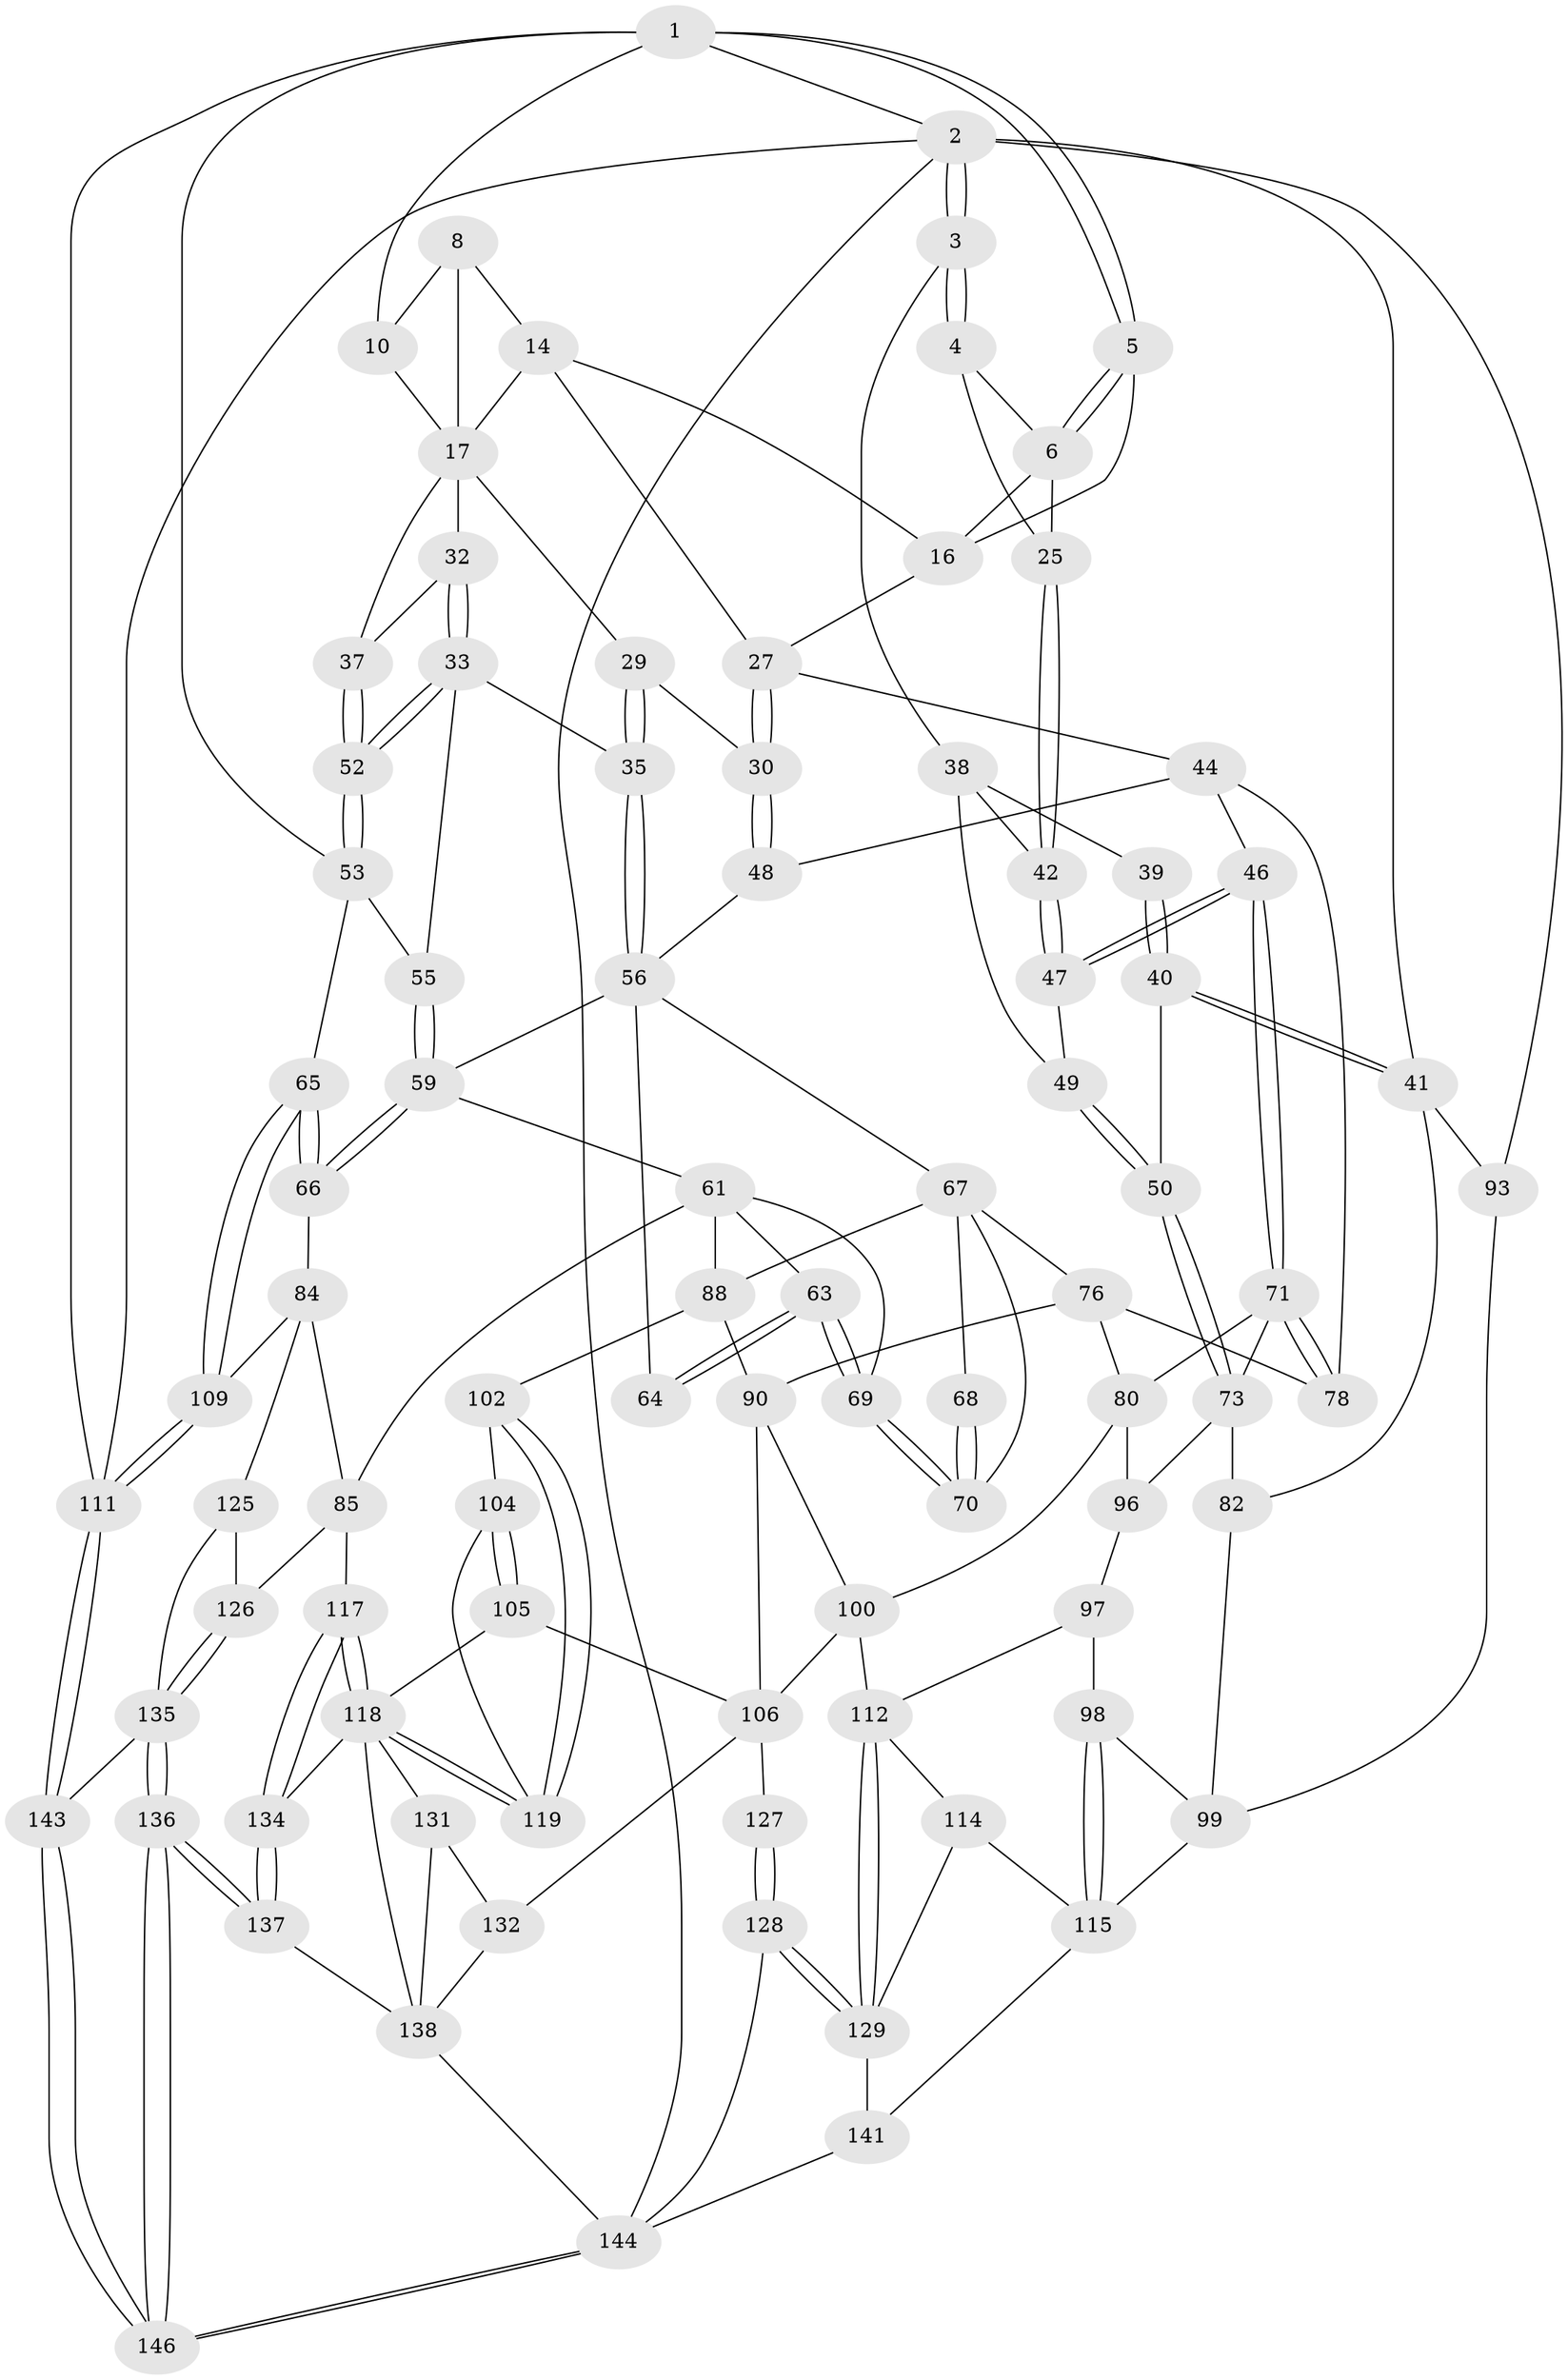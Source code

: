 // original degree distribution, {4: 0.20408163265306123, 5: 0.5578231292517006, 3: 0.027210884353741496, 6: 0.2108843537414966}
// Generated by graph-tools (version 1.1) at 2025/21/03/04/25 18:21:22]
// undirected, 88 vertices, 201 edges
graph export_dot {
graph [start="1"]
  node [color=gray90,style=filled];
  1 [pos="+0.13450521515684186+0",super="+11"];
  2 [pos="+0+0.1199403932080648",super="+94"];
  3 [pos="+0.04835614578232911+0.13625745373949885",super="+24"];
  4 [pos="+0.11244419548154905+0",super="+7"];
  5 [pos="+0.3143389945959993+0",super="+12"];
  6 [pos="+0.31230950587466044+0",super="+20"];
  8 [pos="+0.6142988374960341+0",super="+9+13"];
  10 [pos="+1+0"];
  14 [pos="+0.5811342224687462+0.04364670263003227",super="+15+22"];
  16 [pos="+0.49058919464303363+0.11907268253267747",super="+19"];
  17 [pos="+0.7242434010529964+0.12900939476084558",super="+21+18"];
  25 [pos="+0.2420810933123207+0.2211578410036272"];
  27 [pos="+0.599083997332767+0.2204307029958002",super="+28"];
  29 [pos="+0.6917341796440775+0.3167196088517847"];
  30 [pos="+0.6347771286126772+0.29080379136523055"];
  32 [pos="+0.818818182938828+0.20410826730616474"];
  33 [pos="+0.7796127233691479+0.2964087420685076",super="+34"];
  35 [pos="+0.7119477919342038+0.3318572865916283"];
  37 [pos="+0.9636183511744768+0.2968488441922141"];
  38 [pos="+0.07126134168733471+0.2611640009511224",super="+43"];
  39 [pos="+0.035449879176625475+0.2986396768106546"];
  40 [pos="+0+0.34186924535384505",super="+51"];
  41 [pos="+0+0.342466803011229",super="+83"];
  42 [pos="+0.24050239567549553+0.23207779966767966"];
  44 [pos="+0.44808224496263316+0.39212639706744506",super="+45"];
  46 [pos="+0.34702929285764395+0.42275254018218056"];
  47 [pos="+0.32172851574014627+0.4125827723851657"];
  48 [pos="+0.4570324177002016+0.39572154367737583"];
  49 [pos="+0.1694210132927612+0.4160133735982482"];
  50 [pos="+0.13284737653918038+0.4537023569889373"];
  52 [pos="+0.9913604809324739+0.34572212867806956"];
  53 [pos="+1+0.3533809538906812",super="+54"];
  55 [pos="+0.8589890216221435+0.4120816944041495"];
  56 [pos="+0.7091286830424196+0.35474154986789225",super="+57"];
  59 [pos="+0.8145217132054231+0.5043063607945344",super="+60"];
  61 [pos="+0.7709282104616121+0.5171847392140162",super="+86+62"];
  63 [pos="+0.6488694574516846+0.47054421383291567"];
  64 [pos="+0.645750054714423+0.4638551426029877"];
  65 [pos="+1+0.45177359505535736"];
  66 [pos="+0.9032496301317705+0.5568650769551063"];
  67 [pos="+0.47471713196549664+0.4197778794572044",super="+75"];
  68 [pos="+0.6210010289300172+0.47234910884510284"];
  69 [pos="+0.6354334843476196+0.5630742206651954"];
  70 [pos="+0.5587597238631754+0.5272024362973915"];
  71 [pos="+0.28621578665062153+0.5238312836605091",super="+72"];
  73 [pos="+0.12618376951194846+0.521745635320278",super="+81"];
  76 [pos="+0.4097601591389159+0.5986635190789079",super="+77"];
  78 [pos="+0.38128834240321996+0.5756336144225562"];
  80 [pos="+0.2907065032489671+0.6293540713443856",super="+95"];
  82 [pos="+0.029932406792838463+0.5360343993406654"];
  84 [pos="+0.8810528705187093+0.6324405015984322",super="+110"];
  85 [pos="+0.789967093194383+0.7035682462417965",super="+116"];
  88 [pos="+0.5269337934773677+0.5844778164031044",super="+92+89"];
  90 [pos="+0.43233507193917214+0.6347717751182356",super="+91"];
  93 [pos="+0+0.8604226215195521"];
  96 [pos="+0.14156092856076588+0.5924638380137348"];
  97 [pos="+0.0765770337949611+0.6722037905489796"];
  98 [pos="+0.07453042871401619+0.6740053715670024"];
  99 [pos="+0.004914300957530062+0.7040145902178504",super="+120"];
  100 [pos="+0.2869902553565634+0.7236580348152968",super="+101"];
  102 [pos="+0.6305065067979013+0.6760870756112219",super="+103"];
  104 [pos="+0.5165050047683478+0.7261535441821572"];
  105 [pos="+0.47340233562746276+0.7657631196806953"];
  106 [pos="+0.4712358178257747+0.7659736325389656",super="+130+107"];
  109 [pos="+1+0.7637455355215292"];
  111 [pos="+1+1"];
  112 [pos="+0.2488313238008319+0.7432827880941535",super="+113"];
  114 [pos="+0.17984805204524612+0.7951113523015417"];
  115 [pos="+0.133047868109718+0.8195181961248716",super="+121"];
  117 [pos="+0.7533043662718447+0.811976585492024"];
  118 [pos="+0.6319007894393905+0.7548456188050816",super="+122"];
  119 [pos="+0.620721816255314+0.6953690445099323"];
  125 [pos="+0.9687878835088177+0.8152414326844046"];
  126 [pos="+0.8147384030644795+0.7895849488247322"];
  127 [pos="+0.383021628984949+0.9372818467399036"];
  128 [pos="+0.3678693595306949+0.9562559498695353"];
  129 [pos="+0.33168688368937965+0.9269453925265692",super="+133"];
  131 [pos="+0.5594407179286495+0.8472495317261683"];
  132 [pos="+0.48125000804060664+0.9055991331404596"];
  134 [pos="+0.7437324380154732+0.826849805027165"];
  135 [pos="+0.844915026217459+0.9808468289817996",super="+142"];
  136 [pos="+0.7571525359304031+1"];
  137 [pos="+0.705096538748557+0.9151169383901038"];
  138 [pos="+0.6156872244500429+0.875764819389111",super="+139"];
  141 [pos="+0.15334990508572127+0.9457903279640574"];
  143 [pos="+1+1"];
  144 [pos="+0.6026329016844673+1",super="+145"];
  146 [pos="+0.7525443942998243+1"];
  1 -- 2;
  1 -- 5;
  1 -- 5;
  1 -- 10;
  1 -- 111;
  1 -- 53;
  2 -- 3;
  2 -- 3;
  2 -- 41;
  2 -- 144;
  2 -- 93;
  2 -- 111;
  3 -- 4 [weight=2];
  3 -- 4;
  3 -- 38;
  4 -- 25;
  4 -- 6;
  5 -- 6;
  5 -- 6;
  5 -- 16;
  6 -- 16;
  6 -- 25;
  8 -- 10;
  8 -- 17 [weight=2];
  8 -- 14;
  10 -- 17;
  14 -- 16;
  14 -- 27;
  14 -- 17;
  16 -- 27;
  17 -- 29;
  17 -- 32;
  17 -- 37;
  25 -- 42;
  25 -- 42;
  27 -- 30;
  27 -- 30;
  27 -- 44;
  29 -- 30;
  29 -- 35;
  29 -- 35;
  30 -- 48;
  30 -- 48;
  32 -- 33;
  32 -- 33;
  32 -- 37;
  33 -- 52;
  33 -- 52;
  33 -- 35;
  33 -- 55;
  35 -- 56;
  35 -- 56;
  37 -- 52;
  37 -- 52;
  38 -- 39;
  38 -- 49;
  38 -- 42;
  39 -- 40 [weight=2];
  39 -- 40;
  40 -- 41;
  40 -- 41;
  40 -- 50;
  41 -- 82;
  41 -- 93;
  42 -- 47;
  42 -- 47;
  44 -- 48;
  44 -- 46;
  44 -- 78;
  46 -- 47;
  46 -- 47;
  46 -- 71;
  46 -- 71;
  47 -- 49;
  48 -- 56;
  49 -- 50;
  49 -- 50;
  50 -- 73;
  50 -- 73;
  52 -- 53;
  52 -- 53;
  53 -- 55;
  53 -- 65;
  55 -- 59;
  55 -- 59;
  56 -- 67;
  56 -- 64;
  56 -- 59;
  59 -- 66;
  59 -- 66;
  59 -- 61;
  61 -- 88;
  61 -- 85;
  61 -- 69;
  61 -- 63;
  63 -- 64;
  63 -- 64;
  63 -- 69;
  63 -- 69;
  65 -- 66;
  65 -- 66;
  65 -- 109;
  65 -- 109;
  66 -- 84;
  67 -- 68;
  67 -- 88;
  67 -- 76;
  67 -- 70;
  68 -- 70;
  68 -- 70;
  69 -- 70;
  69 -- 70;
  71 -- 78;
  71 -- 78;
  71 -- 80;
  71 -- 73;
  73 -- 96;
  73 -- 82;
  76 -- 90;
  76 -- 80;
  76 -- 78;
  80 -- 96;
  80 -- 100;
  82 -- 99;
  84 -- 85;
  84 -- 125;
  84 -- 109;
  85 -- 117;
  85 -- 126;
  88 -- 102 [weight=2];
  88 -- 90;
  90 -- 106;
  90 -- 100;
  93 -- 99;
  96 -- 97;
  97 -- 98;
  97 -- 112;
  98 -- 99;
  98 -- 115;
  98 -- 115;
  99 -- 115;
  100 -- 106;
  100 -- 112;
  102 -- 119;
  102 -- 119;
  102 -- 104;
  104 -- 105;
  104 -- 105;
  104 -- 119;
  105 -- 106;
  105 -- 118;
  106 -- 132;
  106 -- 127 [weight=2];
  109 -- 111;
  109 -- 111;
  111 -- 143;
  111 -- 143;
  112 -- 129;
  112 -- 129;
  112 -- 114;
  114 -- 115;
  114 -- 129;
  115 -- 141;
  117 -- 118;
  117 -- 118;
  117 -- 134;
  117 -- 134;
  118 -- 119;
  118 -- 119;
  118 -- 131;
  118 -- 134;
  118 -- 138;
  125 -- 126;
  125 -- 135;
  126 -- 135;
  126 -- 135;
  127 -- 128;
  127 -- 128;
  128 -- 129;
  128 -- 129;
  128 -- 144;
  129 -- 141;
  131 -- 132;
  131 -- 138;
  132 -- 138;
  134 -- 137;
  134 -- 137;
  135 -- 136;
  135 -- 136;
  135 -- 143;
  136 -- 137;
  136 -- 137;
  136 -- 146;
  136 -- 146;
  137 -- 138;
  138 -- 144;
  141 -- 144;
  143 -- 146;
  143 -- 146;
  144 -- 146;
  144 -- 146;
}
